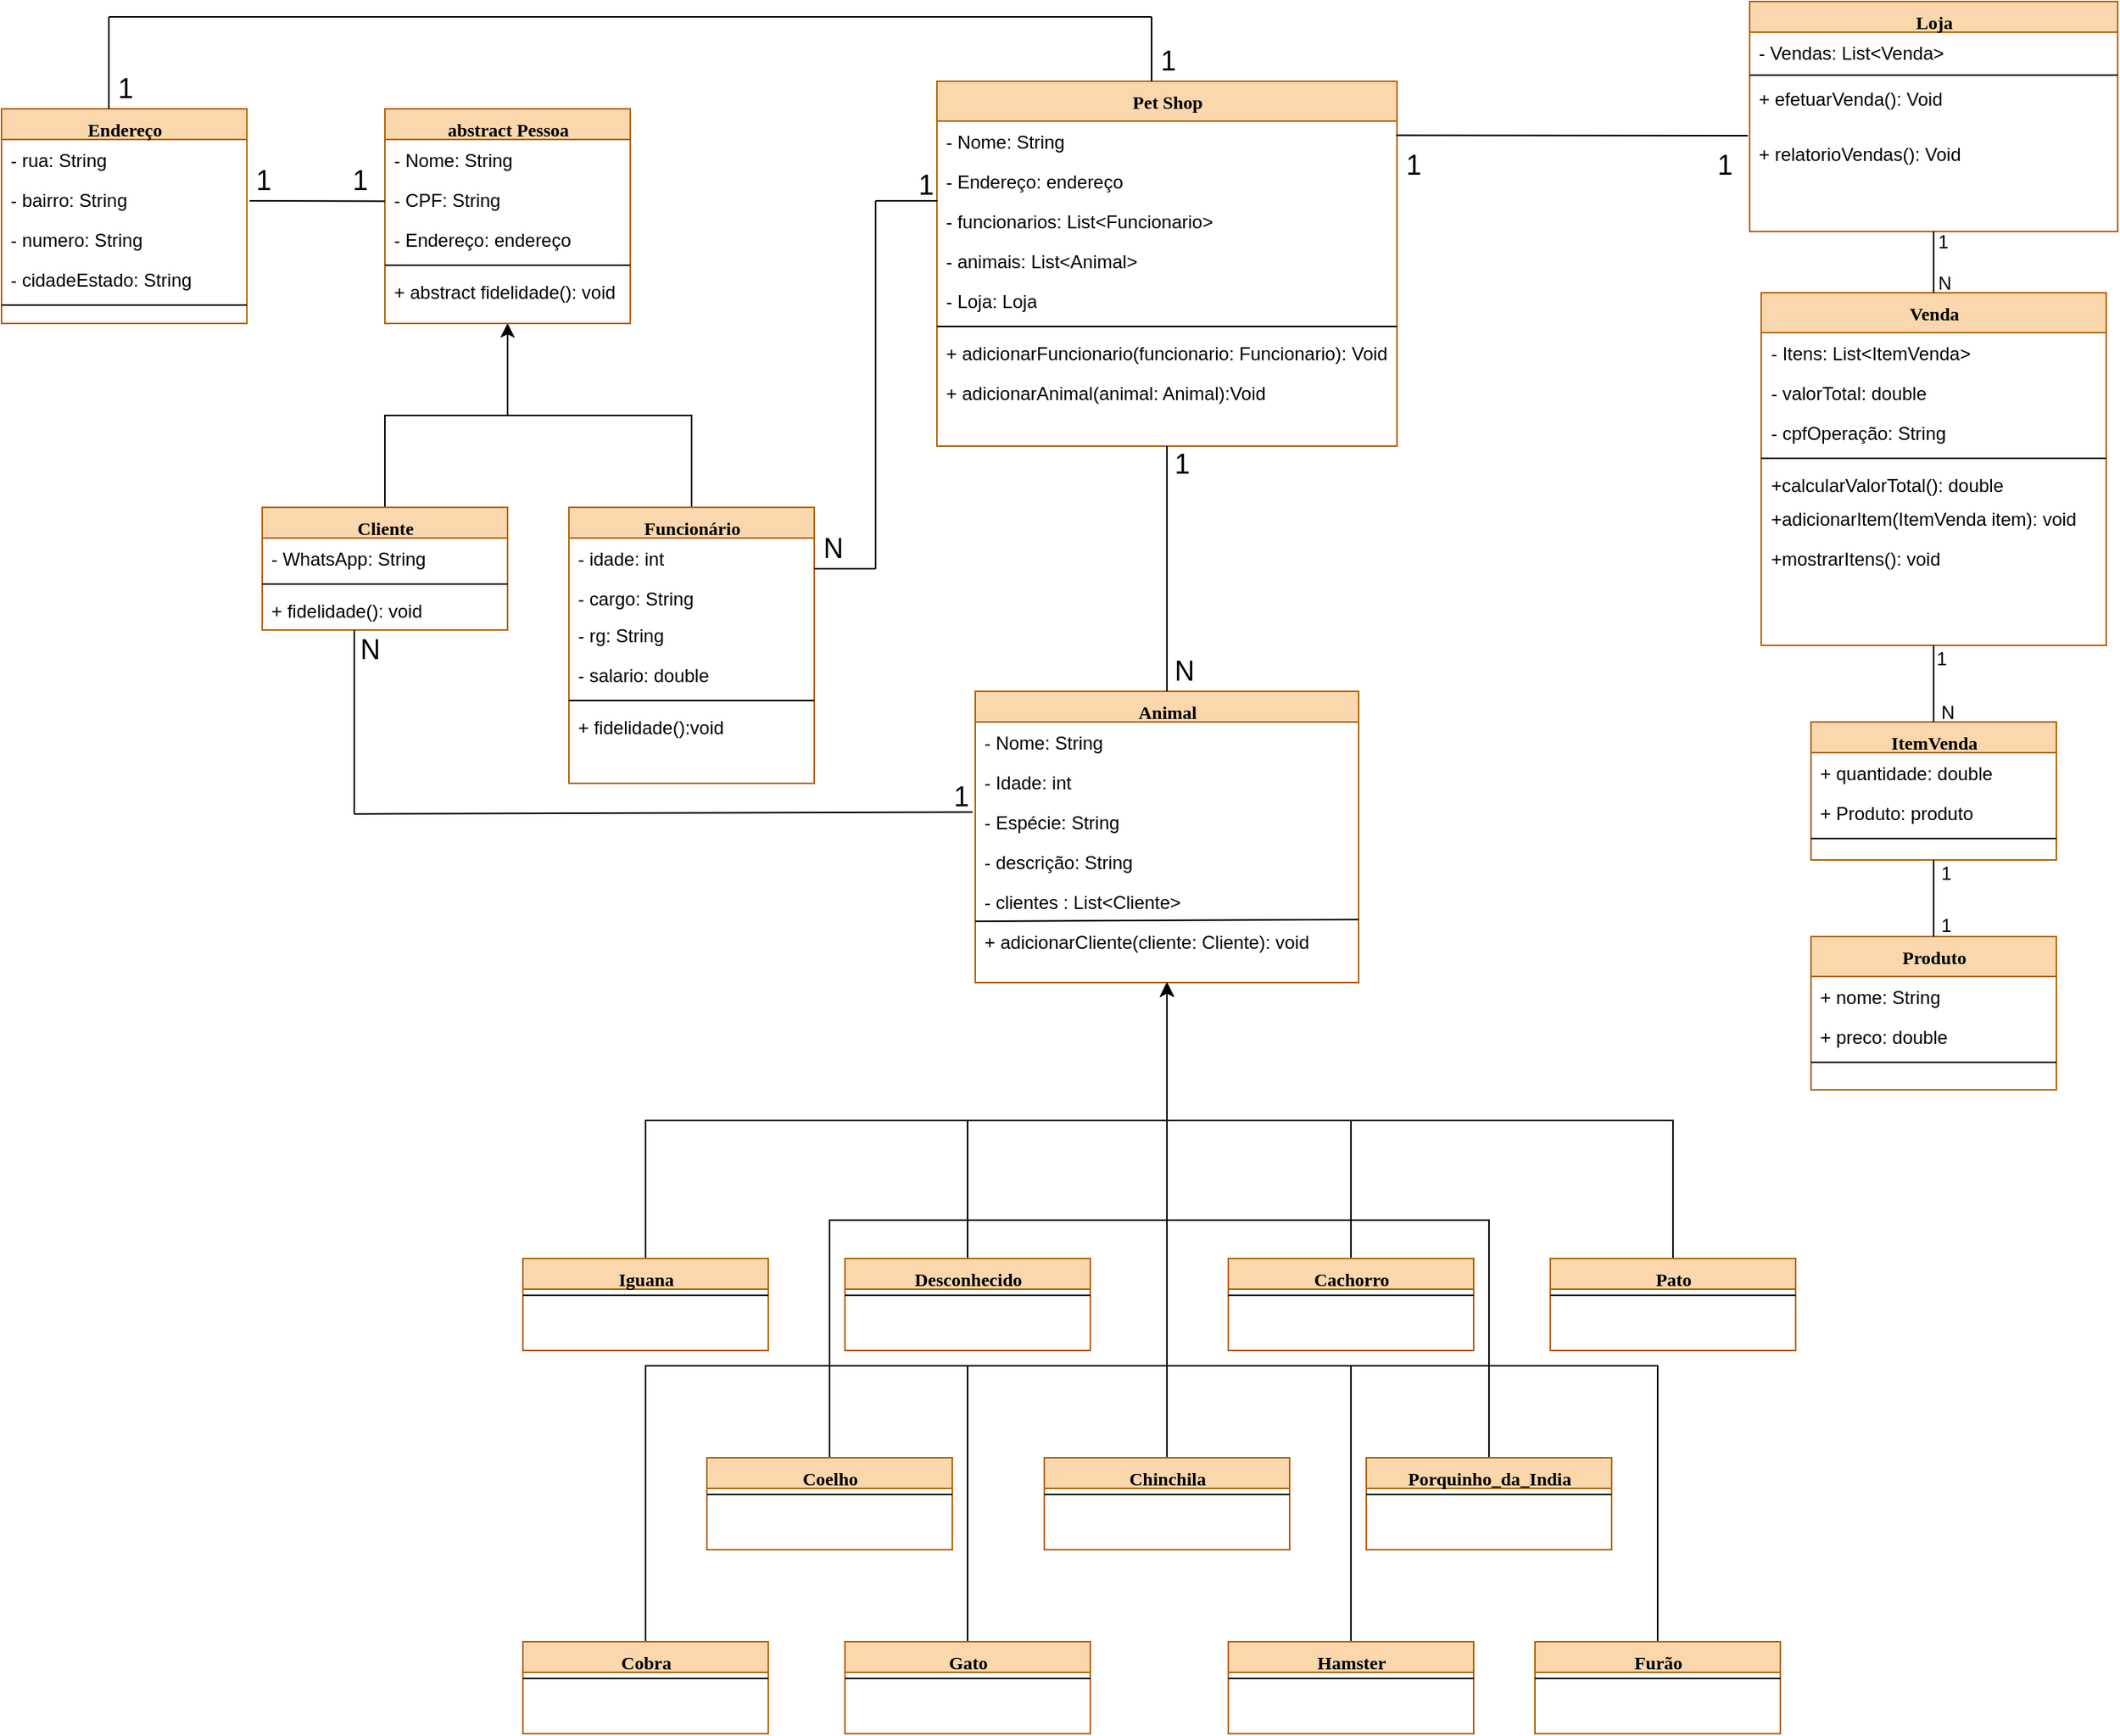 <mxfile version="21.5.2" type="google">
  <diagram name="Page-1" id="6133507b-19e7-1e82-6fc7-422aa6c4b21f">
    <mxGraphModel grid="1" page="1" gridSize="10" guides="1" tooltips="1" connect="1" arrows="1" fold="1" pageScale="1" pageWidth="1100" pageHeight="850" background="none" math="0" shadow="0">
      <root>
        <mxCell id="0" />
        <mxCell id="1" parent="0" />
        <mxCell id="78961159f06e98e8-17" value="Pet Shop" style="swimlane;html=1;fontStyle=1;align=center;verticalAlign=top;childLayout=stackLayout;horizontal=1;startSize=26;horizontalStack=0;resizeParent=1;resizeLast=0;collapsible=1;marginBottom=0;swimlaneFillColor=#ffffff;rounded=0;shadow=0;comic=0;labelBackgroundColor=none;strokeWidth=1;fillColor=#fad7ac;fontFamily=Verdana;fontSize=12;strokeColor=#b46504;" vertex="1" parent="1">
          <mxGeometry x="-140" y="-318" width="300" height="238" as="geometry" />
        </mxCell>
        <mxCell id="78961159f06e98e8-23" value="- Nome: String" style="text;html=1;strokeColor=none;fillColor=none;align=left;verticalAlign=top;spacingLeft=4;spacingRight=4;whiteSpace=wrap;overflow=hidden;rotatable=0;points=[[0,0.5],[1,0.5]];portConstraint=eastwest;" vertex="1" parent="78961159f06e98e8-17">
          <mxGeometry y="26" width="300" height="26" as="geometry" />
        </mxCell>
        <mxCell id="78961159f06e98e8-24" value="- Endereço: endereço" style="text;html=1;strokeColor=none;fillColor=none;align=left;verticalAlign=top;spacingLeft=4;spacingRight=4;whiteSpace=wrap;overflow=hidden;rotatable=0;points=[[0,0.5],[1,0.5]];portConstraint=eastwest;" vertex="1" parent="78961159f06e98e8-17">
          <mxGeometry y="52" width="300" height="26" as="geometry" />
        </mxCell>
        <mxCell id="3UNSYMi1DVvsT3ZoBCkZ-188" value="- funcionarios: List&amp;lt;Funcionario&amp;gt;" style="text;html=1;strokeColor=none;fillColor=none;align=left;verticalAlign=top;spacingLeft=4;spacingRight=4;whiteSpace=wrap;overflow=hidden;rotatable=0;points=[[0,0.5],[1,0.5]];portConstraint=eastwest;" vertex="1" parent="78961159f06e98e8-17">
          <mxGeometry y="78" width="300" height="26" as="geometry" />
        </mxCell>
        <mxCell id="3UNSYMi1DVvsT3ZoBCkZ-189" value="- animais: List&amp;lt;Animal&amp;gt;" style="text;html=1;strokeColor=none;fillColor=none;align=left;verticalAlign=top;spacingLeft=4;spacingRight=4;whiteSpace=wrap;overflow=hidden;rotatable=0;points=[[0,0.5],[1,0.5]];portConstraint=eastwest;" vertex="1" parent="78961159f06e98e8-17">
          <mxGeometry y="104" width="300" height="26" as="geometry" />
        </mxCell>
        <mxCell id="3UNSYMi1DVvsT3ZoBCkZ-190" value="- Loja: Loja" style="text;html=1;strokeColor=none;fillColor=none;align=left;verticalAlign=top;spacingLeft=4;spacingRight=4;whiteSpace=wrap;overflow=hidden;rotatable=0;points=[[0,0.5],[1,0.5]];portConstraint=eastwest;" vertex="1" parent="78961159f06e98e8-17">
          <mxGeometry y="130" width="300" height="26" as="geometry" />
        </mxCell>
        <mxCell id="78961159f06e98e8-19" value="" style="line;html=1;strokeWidth=1;fillColor=none;align=left;verticalAlign=middle;spacingTop=-1;spacingLeft=3;spacingRight=3;rotatable=0;labelPosition=right;points=[];portConstraint=eastwest;" vertex="1" parent="78961159f06e98e8-17">
          <mxGeometry y="156" width="300" height="8" as="geometry" />
        </mxCell>
        <mxCell id="78961159f06e98e8-27" value="+ adicionarFuncionario(funcionario: Funcionario): Void" style="text;html=1;strokeColor=none;fillColor=none;align=left;verticalAlign=top;spacingLeft=4;spacingRight=4;whiteSpace=wrap;overflow=hidden;rotatable=0;points=[[0,0.5],[1,0.5]];portConstraint=eastwest;" vertex="1" parent="78961159f06e98e8-17">
          <mxGeometry y="164" width="300" height="26" as="geometry" />
        </mxCell>
        <mxCell id="3UNSYMi1DVvsT3ZoBCkZ-193" value="+ adicionarAnimal(animal: Animal):Void&amp;nbsp;" style="text;html=1;strokeColor=none;fillColor=none;align=left;verticalAlign=top;spacingLeft=4;spacingRight=4;whiteSpace=wrap;overflow=hidden;rotatable=0;points=[[0,0.5],[1,0.5]];portConstraint=eastwest;" vertex="1" parent="78961159f06e98e8-17">
          <mxGeometry y="190" width="300" height="26" as="geometry" />
        </mxCell>
        <mxCell id="78961159f06e98e8-43" value="Produto" style="swimlane;html=1;fontStyle=1;align=center;verticalAlign=top;childLayout=stackLayout;horizontal=1;startSize=26;horizontalStack=0;resizeParent=1;resizeLast=0;collapsible=1;marginBottom=0;swimlaneFillColor=#ffffff;rounded=0;shadow=0;comic=0;labelBackgroundColor=none;strokeWidth=1;fillColor=#fad7ac;fontFamily=Verdana;fontSize=12;strokeColor=#b46504;" vertex="1" parent="1">
          <mxGeometry x="430" y="240" width="160" height="100" as="geometry" />
        </mxCell>
        <mxCell id="78961159f06e98e8-44" value="+ nome: String" style="text;html=1;strokeColor=none;fillColor=none;align=left;verticalAlign=top;spacingLeft=4;spacingRight=4;whiteSpace=wrap;overflow=hidden;rotatable=0;points=[[0,0.5],[1,0.5]];portConstraint=eastwest;" vertex="1" parent="78961159f06e98e8-43">
          <mxGeometry y="26" width="160" height="26" as="geometry" />
        </mxCell>
        <mxCell id="78961159f06e98e8-45" value="+ preco: double" style="text;html=1;strokeColor=none;fillColor=none;align=left;verticalAlign=top;spacingLeft=4;spacingRight=4;whiteSpace=wrap;overflow=hidden;rotatable=0;points=[[0,0.5],[1,0.5]];portConstraint=eastwest;" vertex="1" parent="78961159f06e98e8-43">
          <mxGeometry y="52" width="160" height="26" as="geometry" />
        </mxCell>
        <mxCell id="78961159f06e98e8-51" value="" style="line;html=1;strokeWidth=1;fillColor=none;align=left;verticalAlign=middle;spacingTop=-1;spacingLeft=3;spacingRight=3;rotatable=0;labelPosition=right;points=[];portConstraint=eastwest;" vertex="1" parent="78961159f06e98e8-43">
          <mxGeometry y="78" width="160" height="8" as="geometry" />
        </mxCell>
        <mxCell id="3UNSYMi1DVvsT3ZoBCkZ-1" value="Loja" style="swimlane;html=1;fontStyle=1;align=center;verticalAlign=top;childLayout=stackLayout;horizontal=1;startSize=20;horizontalStack=0;resizeParent=1;resizeLast=0;collapsible=1;marginBottom=0;swimlaneFillColor=#ffffff;rounded=0;shadow=0;comic=0;labelBackgroundColor=none;strokeWidth=1;fillColor=#fad7ac;fontFamily=Verdana;fontSize=12;strokeColor=#b46504;" vertex="1" parent="1">
          <mxGeometry x="390" y="-370" width="240" height="150" as="geometry" />
        </mxCell>
        <mxCell id="3UNSYMi1DVvsT3ZoBCkZ-2" value="- Vendas: List&amp;lt;Venda&amp;gt;" style="text;html=1;strokeColor=none;fillColor=none;align=left;verticalAlign=top;spacingLeft=4;spacingRight=4;whiteSpace=wrap;overflow=hidden;rotatable=0;points=[[0,0.5],[1,0.5]];portConstraint=eastwest;" vertex="1" parent="3UNSYMi1DVvsT3ZoBCkZ-1">
          <mxGeometry y="20" width="240" height="26" as="geometry" />
        </mxCell>
        <mxCell id="3UNSYMi1DVvsT3ZoBCkZ-4" value="" style="line;html=1;strokeWidth=1;fillColor=none;align=left;verticalAlign=middle;spacingTop=-1;spacingLeft=3;spacingRight=3;rotatable=0;labelPosition=right;points=[];portConstraint=eastwest;" vertex="1" parent="3UNSYMi1DVvsT3ZoBCkZ-1">
          <mxGeometry y="46" width="240" height="4" as="geometry" />
        </mxCell>
        <mxCell id="3UNSYMi1DVvsT3ZoBCkZ-5" value="+ efetuarVenda(): Void" style="text;html=1;strokeColor=none;fillColor=none;align=left;verticalAlign=top;spacingLeft=4;spacingRight=4;whiteSpace=wrap;overflow=hidden;rotatable=0;points=[[0,0.5],[1,0.5]];portConstraint=eastwest;" vertex="1" parent="3UNSYMi1DVvsT3ZoBCkZ-1">
          <mxGeometry y="50" width="240" height="36" as="geometry" />
        </mxCell>
        <mxCell id="VXUbQEOCG0mEE8cpqbr5-59" value="+ relatorioVendas(): Void" style="text;html=1;strokeColor=none;fillColor=none;align=left;verticalAlign=top;spacingLeft=4;spacingRight=4;whiteSpace=wrap;overflow=hidden;rotatable=0;points=[[0,0.5],[1,0.5]];portConstraint=eastwest;" vertex="1" parent="3UNSYMi1DVvsT3ZoBCkZ-1">
          <mxGeometry y="86" width="240" height="36" as="geometry" />
        </mxCell>
        <mxCell id="3UNSYMi1DVvsT3ZoBCkZ-8" value="ItemVenda" style="swimlane;html=1;fontStyle=1;align=center;verticalAlign=top;childLayout=stackLayout;horizontal=1;startSize=20;horizontalStack=0;resizeParent=1;resizeLast=0;collapsible=1;marginBottom=0;swimlaneFillColor=#ffffff;rounded=0;shadow=0;comic=0;labelBackgroundColor=none;strokeWidth=1;fillColor=#fad7ac;fontFamily=Verdana;fontSize=12;strokeColor=#b46504;" vertex="1" parent="1">
          <mxGeometry x="430" y="100" width="160" height="90" as="geometry" />
        </mxCell>
        <mxCell id="3UNSYMi1DVvsT3ZoBCkZ-9" value="+ quantidade: double" style="text;html=1;strokeColor=none;fillColor=none;align=left;verticalAlign=top;spacingLeft=4;spacingRight=4;whiteSpace=wrap;overflow=hidden;rotatable=0;points=[[0,0.5],[1,0.5]];portConstraint=eastwest;" vertex="1" parent="3UNSYMi1DVvsT3ZoBCkZ-8">
          <mxGeometry y="20" width="160" height="26" as="geometry" />
        </mxCell>
        <mxCell id="3UNSYMi1DVvsT3ZoBCkZ-10" value="+ Produto: produto" style="text;html=1;strokeColor=none;fillColor=none;align=left;verticalAlign=top;spacingLeft=4;spacingRight=4;whiteSpace=wrap;overflow=hidden;rotatable=0;points=[[0,0.5],[1,0.5]];portConstraint=eastwest;" vertex="1" parent="3UNSYMi1DVvsT3ZoBCkZ-8">
          <mxGeometry y="46" width="160" height="26" as="geometry" />
        </mxCell>
        <mxCell id="3UNSYMi1DVvsT3ZoBCkZ-11" value="" style="line;html=1;strokeWidth=1;fillColor=none;align=left;verticalAlign=middle;spacingTop=-1;spacingLeft=3;spacingRight=3;rotatable=0;labelPosition=right;points=[];portConstraint=eastwest;" vertex="1" parent="3UNSYMi1DVvsT3ZoBCkZ-8">
          <mxGeometry y="72" width="160" height="8" as="geometry" />
        </mxCell>
        <mxCell id="tP9rD8E0Mb0VpsL-k2VD-20" style="edgeStyle=orthogonalEdgeStyle;rounded=0;orthogonalLoop=1;jettySize=auto;html=1;exitX=0.5;exitY=0;exitDx=0;exitDy=0;entryX=0.5;entryY=1;entryDx=0;entryDy=0;" edge="1" parent="1" source="3UNSYMi1DVvsT3ZoBCkZ-19" target="3UNSYMi1DVvsT3ZoBCkZ-61">
          <mxGeometry relative="1" as="geometry" />
        </mxCell>
        <mxCell id="3UNSYMi1DVvsT3ZoBCkZ-19" value="Cliente" style="swimlane;html=1;fontStyle=1;align=center;verticalAlign=top;childLayout=stackLayout;horizontal=1;startSize=20;horizontalStack=0;resizeParent=1;resizeLast=0;collapsible=1;marginBottom=0;swimlaneFillColor=#ffffff;rounded=0;shadow=0;comic=0;labelBackgroundColor=none;strokeWidth=1;fillColor=#fad7ac;fontFamily=Verdana;fontSize=12;strokeColor=#b46504;" vertex="1" parent="1">
          <mxGeometry x="-580" y="-40" width="160" height="80" as="geometry" />
        </mxCell>
        <mxCell id="3UNSYMi1DVvsT3ZoBCkZ-20" value="- WhatsApp: String" style="text;html=1;strokeColor=none;fillColor=none;align=left;verticalAlign=top;spacingLeft=4;spacingRight=4;whiteSpace=wrap;overflow=hidden;rotatable=0;points=[[0,0.5],[1,0.5]];portConstraint=eastwest;" vertex="1" parent="3UNSYMi1DVvsT3ZoBCkZ-19">
          <mxGeometry y="20" width="160" height="26" as="geometry" />
        </mxCell>
        <mxCell id="3UNSYMi1DVvsT3ZoBCkZ-22" value="" style="line;html=1;strokeWidth=1;fillColor=none;align=left;verticalAlign=middle;spacingTop=-1;spacingLeft=3;spacingRight=3;rotatable=0;labelPosition=right;points=[];portConstraint=eastwest;" vertex="1" parent="3UNSYMi1DVvsT3ZoBCkZ-19">
          <mxGeometry y="46" width="160" height="8" as="geometry" />
        </mxCell>
        <mxCell id="lE0ReEdnMr0ckn8vEKSM-10" value="+ fidelidade(): void" style="text;html=1;strokeColor=none;fillColor=none;align=left;verticalAlign=top;spacingLeft=4;spacingRight=4;whiteSpace=wrap;overflow=hidden;rotatable=0;points=[[0,0.5],[1,0.5]];portConstraint=eastwest;" vertex="1" parent="3UNSYMi1DVvsT3ZoBCkZ-19">
          <mxGeometry y="54" width="160" height="26" as="geometry" />
        </mxCell>
        <mxCell id="3UNSYMi1DVvsT3ZoBCkZ-27" value="Animal" style="swimlane;html=1;fontStyle=1;align=center;verticalAlign=top;childLayout=stackLayout;horizontal=1;startSize=20;horizontalStack=0;resizeParent=1;resizeLast=0;collapsible=1;marginBottom=0;swimlaneFillColor=#ffffff;rounded=0;shadow=0;comic=0;labelBackgroundColor=none;strokeWidth=1;fillColor=#fad7ac;fontFamily=Verdana;fontSize=12;strokeColor=#b46504;" vertex="1" parent="1">
          <mxGeometry x="-115" y="80" width="250" height="190" as="geometry" />
        </mxCell>
        <mxCell id="3UNSYMi1DVvsT3ZoBCkZ-28" value="&lt;font style=&quot;vertical-align: inherit;&quot;&gt;&lt;font style=&quot;vertical-align: inherit;&quot;&gt;- Nome: String&lt;/font&gt;&lt;/font&gt;" style="text;html=1;strokeColor=none;fillColor=none;align=left;verticalAlign=top;spacingLeft=4;spacingRight=4;whiteSpace=wrap;overflow=hidden;rotatable=0;points=[[0,0.5],[1,0.5]];portConstraint=eastwest;" vertex="1" parent="3UNSYMi1DVvsT3ZoBCkZ-27">
          <mxGeometry y="20" width="250" height="26" as="geometry" />
        </mxCell>
        <mxCell id="3UNSYMi1DVvsT3ZoBCkZ-29" value="&lt;font style=&quot;vertical-align: inherit;&quot;&gt;&lt;font style=&quot;vertical-align: inherit;&quot;&gt;- Idade: int&lt;/font&gt;&lt;/font&gt;" style="text;html=1;strokeColor=none;fillColor=none;align=left;verticalAlign=top;spacingLeft=4;spacingRight=4;whiteSpace=wrap;overflow=hidden;rotatable=0;points=[[0,0.5],[1,0.5]];portConstraint=eastwest;" vertex="1" parent="3UNSYMi1DVvsT3ZoBCkZ-27">
          <mxGeometry y="46" width="250" height="26" as="geometry" />
        </mxCell>
        <mxCell id="3UNSYMi1DVvsT3ZoBCkZ-34" value="&lt;font style=&quot;vertical-align: inherit;&quot;&gt;&lt;font style=&quot;vertical-align: inherit;&quot;&gt;- Espécie: String&lt;/font&gt;&lt;/font&gt;" style="text;html=1;strokeColor=none;fillColor=none;align=left;verticalAlign=top;spacingLeft=4;spacingRight=4;whiteSpace=wrap;overflow=hidden;rotatable=0;points=[[0,0.5],[1,0.5]];portConstraint=eastwest;" vertex="1" parent="3UNSYMi1DVvsT3ZoBCkZ-27">
          <mxGeometry y="72" width="250" height="26" as="geometry" />
        </mxCell>
        <mxCell id="3UNSYMi1DVvsT3ZoBCkZ-201" value="&lt;font style=&quot;vertical-align: inherit;&quot;&gt;&lt;font style=&quot;vertical-align: inherit;&quot;&gt;- descrição: String&lt;/font&gt;&lt;/font&gt;" style="text;html=1;strokeColor=none;fillColor=none;align=left;verticalAlign=top;spacingLeft=4;spacingRight=4;whiteSpace=wrap;overflow=hidden;rotatable=0;points=[[0,0.5],[1,0.5]];portConstraint=eastwest;" vertex="1" parent="3UNSYMi1DVvsT3ZoBCkZ-27">
          <mxGeometry y="98" width="250" height="26" as="geometry" />
        </mxCell>
        <mxCell id="lE0ReEdnMr0ckn8vEKSM-5" value="&lt;font style=&quot;vertical-align: inherit;&quot;&gt;&lt;font style=&quot;vertical-align: inherit;&quot;&gt;- clientes : List&amp;lt;Cliente&amp;gt;&lt;/font&gt;&lt;/font&gt;" style="text;html=1;strokeColor=none;fillColor=none;align=left;verticalAlign=top;spacingLeft=4;spacingRight=4;whiteSpace=wrap;overflow=hidden;rotatable=0;points=[[0,0.5],[1,0.5]];portConstraint=eastwest;" vertex="1" parent="3UNSYMi1DVvsT3ZoBCkZ-27">
          <mxGeometry y="124" width="250" height="26" as="geometry" />
        </mxCell>
        <mxCell id="lE0ReEdnMr0ckn8vEKSM-6" value="" style="endArrow=none;html=1;rounded=0;exitX=0;exitY=0.75;exitDx=0;exitDy=0;entryX=1;entryY=-0.045;entryDx=0;entryDy=0;entryPerimeter=0;" edge="1" parent="3UNSYMi1DVvsT3ZoBCkZ-27" target="lE0ReEdnMr0ckn8vEKSM-7">
          <mxGeometry width="50" height="50" relative="1" as="geometry">
            <mxPoint y="150" as="sourcePoint" />
            <mxPoint x="160" y="150" as="targetPoint" />
          </mxGeometry>
        </mxCell>
        <mxCell id="lE0ReEdnMr0ckn8vEKSM-7" value="+ adicionarCliente(cliente: Cliente): void" style="text;html=1;strokeColor=none;fillColor=none;align=left;verticalAlign=top;spacingLeft=4;spacingRight=4;whiteSpace=wrap;overflow=hidden;rotatable=0;points=[[0,0.5],[1,0.5]];portConstraint=eastwest;" vertex="1" parent="3UNSYMi1DVvsT3ZoBCkZ-27">
          <mxGeometry y="150" width="250" height="26" as="geometry" />
        </mxCell>
        <mxCell id="3UNSYMi1DVvsT3ZoBCkZ-45" value="Endereço" style="swimlane;html=1;fontStyle=1;align=center;verticalAlign=top;childLayout=stackLayout;horizontal=1;startSize=20;horizontalStack=0;resizeParent=1;resizeLast=0;collapsible=1;marginBottom=0;swimlaneFillColor=#ffffff;rounded=0;shadow=0;comic=0;labelBackgroundColor=none;strokeWidth=1;fillColor=#fad7ac;fontFamily=Verdana;fontSize=12;strokeColor=#b46504;" vertex="1" parent="1">
          <mxGeometry x="-750" y="-300" width="160" height="140" as="geometry" />
        </mxCell>
        <mxCell id="3UNSYMi1DVvsT3ZoBCkZ-46" value="- rua: String" style="text;html=1;strokeColor=none;fillColor=none;align=left;verticalAlign=top;spacingLeft=4;spacingRight=4;whiteSpace=wrap;overflow=hidden;rotatable=0;points=[[0,0.5],[1,0.5]];portConstraint=eastwest;" vertex="1" parent="3UNSYMi1DVvsT3ZoBCkZ-45">
          <mxGeometry y="20" width="160" height="26" as="geometry" />
        </mxCell>
        <mxCell id="3UNSYMi1DVvsT3ZoBCkZ-196" value="- bairro: String" style="text;html=1;strokeColor=none;fillColor=none;align=left;verticalAlign=top;spacingLeft=4;spacingRight=4;whiteSpace=wrap;overflow=hidden;rotatable=0;points=[[0,0.5],[1,0.5]];portConstraint=eastwest;" vertex="1" parent="3UNSYMi1DVvsT3ZoBCkZ-45">
          <mxGeometry y="46" width="160" height="26" as="geometry" />
        </mxCell>
        <mxCell id="3UNSYMi1DVvsT3ZoBCkZ-197" value="- numero: String" style="text;html=1;strokeColor=none;fillColor=none;align=left;verticalAlign=top;spacingLeft=4;spacingRight=4;whiteSpace=wrap;overflow=hidden;rotatable=0;points=[[0,0.5],[1,0.5]];portConstraint=eastwest;" vertex="1" parent="3UNSYMi1DVvsT3ZoBCkZ-45">
          <mxGeometry y="72" width="160" height="26" as="geometry" />
        </mxCell>
        <mxCell id="3UNSYMi1DVvsT3ZoBCkZ-198" value="- cidadeEstado: String" style="text;html=1;strokeColor=none;fillColor=none;align=left;verticalAlign=top;spacingLeft=4;spacingRight=4;whiteSpace=wrap;overflow=hidden;rotatable=0;points=[[0,0.5],[1,0.5]];portConstraint=eastwest;" vertex="1" parent="3UNSYMi1DVvsT3ZoBCkZ-45">
          <mxGeometry y="98" width="160" height="26" as="geometry" />
        </mxCell>
        <mxCell id="3UNSYMi1DVvsT3ZoBCkZ-48" value="" style="line;html=1;strokeWidth=1;fillColor=none;align=left;verticalAlign=middle;spacingTop=-1;spacingLeft=3;spacingRight=3;rotatable=0;labelPosition=right;points=[];portConstraint=eastwest;" vertex="1" parent="3UNSYMi1DVvsT3ZoBCkZ-45">
          <mxGeometry y="124" width="160" height="8" as="geometry" />
        </mxCell>
        <mxCell id="tP9rD8E0Mb0VpsL-k2VD-18" style="edgeStyle=orthogonalEdgeStyle;rounded=0;orthogonalLoop=1;jettySize=auto;html=1;exitX=0.5;exitY=0;exitDx=0;exitDy=0;entryX=0.5;entryY=1;entryDx=0;entryDy=0;" edge="1" parent="1" source="3UNSYMi1DVvsT3ZoBCkZ-53" target="3UNSYMi1DVvsT3ZoBCkZ-61">
          <mxGeometry relative="1" as="geometry" />
        </mxCell>
        <mxCell id="3UNSYMi1DVvsT3ZoBCkZ-53" value="Funcionário" style="swimlane;html=1;fontStyle=1;align=center;verticalAlign=top;childLayout=stackLayout;horizontal=1;startSize=20;horizontalStack=0;resizeParent=1;resizeLast=0;collapsible=1;marginBottom=0;swimlaneFillColor=#ffffff;rounded=0;shadow=0;comic=0;labelBackgroundColor=none;strokeWidth=1;fillColor=#fad7ac;fontFamily=Verdana;fontSize=12;strokeColor=#b46504;" vertex="1" parent="1">
          <mxGeometry x="-380" y="-40" width="160" height="180" as="geometry" />
        </mxCell>
        <mxCell id="3UNSYMi1DVvsT3ZoBCkZ-54" value="- idade: int" style="text;html=1;strokeColor=none;fillColor=none;align=left;verticalAlign=top;spacingLeft=4;spacingRight=4;whiteSpace=wrap;overflow=hidden;rotatable=0;points=[[0,0.5],[1,0.5]];portConstraint=eastwest;" vertex="1" parent="3UNSYMi1DVvsT3ZoBCkZ-53">
          <mxGeometry y="20" width="160" height="26" as="geometry" />
        </mxCell>
        <mxCell id="3UNSYMi1DVvsT3ZoBCkZ-55" value="- cargo: String" style="text;html=1;strokeColor=none;fillColor=none;align=left;verticalAlign=top;spacingLeft=4;spacingRight=4;whiteSpace=wrap;overflow=hidden;rotatable=0;points=[[0,0.5],[1,0.5]];portConstraint=eastwest;" vertex="1" parent="3UNSYMi1DVvsT3ZoBCkZ-53">
          <mxGeometry y="46" width="160" height="24" as="geometry" />
        </mxCell>
        <mxCell id="lE0ReEdnMr0ckn8vEKSM-11" value="- rg: String" style="text;html=1;strokeColor=none;fillColor=none;align=left;verticalAlign=top;spacingLeft=4;spacingRight=4;whiteSpace=wrap;overflow=hidden;rotatable=0;points=[[0,0.5],[1,0.5]];portConstraint=eastwest;" vertex="1" parent="3UNSYMi1DVvsT3ZoBCkZ-53">
          <mxGeometry y="70" width="160" height="26" as="geometry" />
        </mxCell>
        <mxCell id="PRtFLLTuYd7yl_iSAvRT-1" value="- salario: double" style="text;html=1;strokeColor=none;fillColor=none;align=left;verticalAlign=top;spacingLeft=4;spacingRight=4;whiteSpace=wrap;overflow=hidden;rotatable=0;points=[[0,0.5],[1,0.5]];portConstraint=eastwest;" vertex="1" parent="3UNSYMi1DVvsT3ZoBCkZ-53">
          <mxGeometry y="96" width="160" height="26" as="geometry" />
        </mxCell>
        <mxCell id="3UNSYMi1DVvsT3ZoBCkZ-56" value="" style="line;html=1;strokeWidth=1;fillColor=none;align=left;verticalAlign=middle;spacingTop=-1;spacingLeft=3;spacingRight=3;rotatable=0;labelPosition=right;points=[];portConstraint=eastwest;" vertex="1" parent="3UNSYMi1DVvsT3ZoBCkZ-53">
          <mxGeometry y="122" width="160" height="8" as="geometry" />
        </mxCell>
        <mxCell id="lE0ReEdnMr0ckn8vEKSM-12" value="+ fidelidade():void" style="text;html=1;strokeColor=none;fillColor=none;align=left;verticalAlign=top;spacingLeft=4;spacingRight=4;whiteSpace=wrap;overflow=hidden;rotatable=0;points=[[0,0.5],[1,0.5]];portConstraint=eastwest;" vertex="1" parent="3UNSYMi1DVvsT3ZoBCkZ-53">
          <mxGeometry y="130" width="160" height="26" as="geometry" />
        </mxCell>
        <mxCell id="3UNSYMi1DVvsT3ZoBCkZ-61" value="abstract Pessoa" style="swimlane;html=1;fontStyle=1;align=center;verticalAlign=top;childLayout=stackLayout;horizontal=1;startSize=20;horizontalStack=0;resizeParent=1;resizeLast=0;collapsible=1;marginBottom=0;swimlaneFillColor=#ffffff;rounded=0;shadow=0;comic=0;labelBackgroundColor=none;strokeWidth=1;fillColor=#fad7ac;fontFamily=Verdana;fontSize=12;strokeColor=#b46504;" vertex="1" parent="1">
          <mxGeometry x="-500" y="-300" width="160" height="140" as="geometry" />
        </mxCell>
        <mxCell id="3UNSYMi1DVvsT3ZoBCkZ-62" value="- Nome: String" style="text;html=1;strokeColor=none;fillColor=none;align=left;verticalAlign=top;spacingLeft=4;spacingRight=4;whiteSpace=wrap;overflow=hidden;rotatable=0;points=[[0,0.5],[1,0.5]];portConstraint=eastwest;" vertex="1" parent="3UNSYMi1DVvsT3ZoBCkZ-61">
          <mxGeometry y="20" width="160" height="26" as="geometry" />
        </mxCell>
        <mxCell id="3UNSYMi1DVvsT3ZoBCkZ-195" value="- CPF: String" style="text;html=1;strokeColor=none;fillColor=none;align=left;verticalAlign=top;spacingLeft=4;spacingRight=4;whiteSpace=wrap;overflow=hidden;rotatable=0;points=[[0,0.5],[1,0.5]];portConstraint=eastwest;" vertex="1" parent="3UNSYMi1DVvsT3ZoBCkZ-61">
          <mxGeometry y="46" width="160" height="26" as="geometry" />
        </mxCell>
        <mxCell id="3UNSYMi1DVvsT3ZoBCkZ-63" value="- Endereço: endereço" style="text;html=1;strokeColor=none;fillColor=none;align=left;verticalAlign=top;spacingLeft=4;spacingRight=4;whiteSpace=wrap;overflow=hidden;rotatable=0;points=[[0,0.5],[1,0.5]];portConstraint=eastwest;" vertex="1" parent="3UNSYMi1DVvsT3ZoBCkZ-61">
          <mxGeometry y="72" width="160" height="26" as="geometry" />
        </mxCell>
        <mxCell id="3UNSYMi1DVvsT3ZoBCkZ-64" value="" style="line;html=1;strokeWidth=1;fillColor=none;align=left;verticalAlign=middle;spacingTop=-1;spacingLeft=3;spacingRight=3;rotatable=0;labelPosition=right;points=[];portConstraint=eastwest;" vertex="1" parent="3UNSYMi1DVvsT3ZoBCkZ-61">
          <mxGeometry y="98" width="160" height="8" as="geometry" />
        </mxCell>
        <mxCell id="lE0ReEdnMr0ckn8vEKSM-9" value="+ abstract fidelidade(): void" style="text;html=1;strokeColor=none;fillColor=none;align=left;verticalAlign=top;spacingLeft=4;spacingRight=4;whiteSpace=wrap;overflow=hidden;rotatable=0;points=[[0,0.5],[1,0.5]];portConstraint=eastwest;" vertex="1" parent="3UNSYMi1DVvsT3ZoBCkZ-61">
          <mxGeometry y="106" width="160" height="26" as="geometry" />
        </mxCell>
        <mxCell id="3UNSYMi1DVvsT3ZoBCkZ-77" value="Venda" style="swimlane;html=1;fontStyle=1;align=center;verticalAlign=top;childLayout=stackLayout;horizontal=1;startSize=26;horizontalStack=0;resizeParent=1;resizeLast=0;collapsible=1;marginBottom=0;swimlaneFillColor=#ffffff;rounded=0;shadow=0;comic=0;labelBackgroundColor=none;strokeWidth=1;fillColor=#fad7ac;fontFamily=Verdana;fontSize=12;strokeColor=#b46504;" vertex="1" parent="1">
          <mxGeometry x="397.5" y="-180" width="225" height="230" as="geometry" />
        </mxCell>
        <mxCell id="3UNSYMi1DVvsT3ZoBCkZ-78" value="- Itens: List&amp;lt;ItemVenda&amp;gt;" style="text;html=1;strokeColor=none;fillColor=none;align=left;verticalAlign=top;spacingLeft=4;spacingRight=4;whiteSpace=wrap;overflow=hidden;rotatable=0;points=[[0,0.5],[1,0.5]];portConstraint=eastwest;" vertex="1" parent="3UNSYMi1DVvsT3ZoBCkZ-77">
          <mxGeometry y="26" width="225" height="26" as="geometry" />
        </mxCell>
        <mxCell id="VXUbQEOCG0mEE8cpqbr5-60" value="- valorTotal: double&amp;nbsp;" style="text;html=1;strokeColor=none;fillColor=none;align=left;verticalAlign=top;spacingLeft=4;spacingRight=4;whiteSpace=wrap;overflow=hidden;rotatable=0;points=[[0,0.5],[1,0.5]];portConstraint=eastwest;" vertex="1" parent="3UNSYMi1DVvsT3ZoBCkZ-77">
          <mxGeometry y="52" width="225" height="26" as="geometry" />
        </mxCell>
        <mxCell id="VXUbQEOCG0mEE8cpqbr5-61" value="- cpfOperação: String&amp;nbsp;&amp;nbsp;" style="text;html=1;strokeColor=none;fillColor=none;align=left;verticalAlign=top;spacingLeft=4;spacingRight=4;whiteSpace=wrap;overflow=hidden;rotatable=0;points=[[0,0.5],[1,0.5]];portConstraint=eastwest;" vertex="1" parent="3UNSYMi1DVvsT3ZoBCkZ-77">
          <mxGeometry y="78" width="225" height="26" as="geometry" />
        </mxCell>
        <mxCell id="3UNSYMi1DVvsT3ZoBCkZ-80" value="" style="line;html=1;strokeWidth=1;fillColor=none;align=left;verticalAlign=middle;spacingTop=-1;spacingLeft=3;spacingRight=3;rotatable=0;labelPosition=right;points=[];portConstraint=eastwest;" vertex="1" parent="3UNSYMi1DVvsT3ZoBCkZ-77">
          <mxGeometry y="104" width="225" height="8" as="geometry" />
        </mxCell>
        <mxCell id="3UNSYMi1DVvsT3ZoBCkZ-83" value="+calcularValorTotal&lt;span style=&quot;background-color: initial;&quot;&gt;(): double&lt;/span&gt;" style="text;html=1;strokeColor=none;fillColor=none;align=left;verticalAlign=top;spacingLeft=4;spacingRight=4;whiteSpace=wrap;overflow=hidden;rotatable=0;points=[[0,0.5],[1,0.5]];portConstraint=eastwest;" vertex="1" parent="3UNSYMi1DVvsT3ZoBCkZ-77">
          <mxGeometry y="112" width="225" height="22" as="geometry" />
        </mxCell>
        <mxCell id="3UNSYMi1DVvsT3ZoBCkZ-205" value="+adicionarItem&lt;span style=&quot;background-color: initial;&quot;&gt;(ItemVenda item): void&lt;/span&gt;" style="text;html=1;strokeColor=none;fillColor=none;align=left;verticalAlign=top;spacingLeft=4;spacingRight=4;whiteSpace=wrap;overflow=hidden;rotatable=0;points=[[0,0.5],[1,0.5]];portConstraint=eastwest;" vertex="1" parent="3UNSYMi1DVvsT3ZoBCkZ-77">
          <mxGeometry y="134" width="225" height="26" as="geometry" />
        </mxCell>
        <mxCell id="3UNSYMi1DVvsT3ZoBCkZ-204" value="+mostrarItens&lt;span style=&quot;background-color: initial;&quot;&gt;(): void&lt;/span&gt;" style="text;html=1;strokeColor=none;fillColor=none;align=left;verticalAlign=top;spacingLeft=4;spacingRight=4;whiteSpace=wrap;overflow=hidden;rotatable=0;points=[[0,0.5],[1,0.5]];portConstraint=eastwest;" vertex="1" parent="3UNSYMi1DVvsT3ZoBCkZ-77">
          <mxGeometry y="160" width="225" height="22" as="geometry" />
        </mxCell>
        <mxCell id="tP9rD8E0Mb0VpsL-k2VD-4" style="edgeStyle=orthogonalEdgeStyle;rounded=0;orthogonalLoop=1;jettySize=auto;html=1;exitX=0.5;exitY=0;exitDx=0;exitDy=0;entryX=0.5;entryY=1;entryDx=0;entryDy=0;" edge="1" parent="1" source="3UNSYMi1DVvsT3ZoBCkZ-99" target="3UNSYMi1DVvsT3ZoBCkZ-27">
          <mxGeometry relative="1" as="geometry" />
        </mxCell>
        <mxCell id="3UNSYMi1DVvsT3ZoBCkZ-99" value="Cachorro" style="swimlane;html=1;fontStyle=1;align=center;verticalAlign=top;childLayout=stackLayout;horizontal=1;startSize=20;horizontalStack=0;resizeParent=1;resizeLast=0;collapsible=1;marginBottom=0;swimlaneFillColor=#ffffff;rounded=0;shadow=0;comic=0;labelBackgroundColor=none;strokeWidth=1;fillColor=#fad7ac;fontFamily=Verdana;fontSize=12;strokeColor=#b46504;" vertex="1" parent="1">
          <mxGeometry x="50" y="450" width="160" height="60" as="geometry" />
        </mxCell>
        <mxCell id="3UNSYMi1DVvsT3ZoBCkZ-102" value="" style="line;html=1;strokeWidth=1;fillColor=none;align=left;verticalAlign=middle;spacingTop=-1;spacingLeft=3;spacingRight=3;rotatable=0;labelPosition=right;points=[];portConstraint=eastwest;" vertex="1" parent="3UNSYMi1DVvsT3ZoBCkZ-99">
          <mxGeometry y="20" width="160" height="8" as="geometry" />
        </mxCell>
        <mxCell id="tP9rD8E0Mb0VpsL-k2VD-12" style="edgeStyle=orthogonalEdgeStyle;rounded=0;orthogonalLoop=1;jettySize=auto;html=1;exitX=0.5;exitY=0;exitDx=0;exitDy=0;entryX=0.5;entryY=1;entryDx=0;entryDy=0;" edge="1" parent="1" source="3UNSYMi1DVvsT3ZoBCkZ-107" target="3UNSYMi1DVvsT3ZoBCkZ-27">
          <mxGeometry relative="1" as="geometry" />
        </mxCell>
        <mxCell id="3UNSYMi1DVvsT3ZoBCkZ-107" value="Iguana" style="swimlane;html=1;fontStyle=1;align=center;verticalAlign=top;childLayout=stackLayout;horizontal=1;startSize=20;horizontalStack=0;resizeParent=1;resizeLast=0;collapsible=1;marginBottom=0;swimlaneFillColor=#ffffff;rounded=0;shadow=0;comic=0;labelBackgroundColor=none;strokeWidth=1;fillColor=#fad7ac;fontFamily=Verdana;fontSize=12;strokeColor=#b46504;" vertex="1" parent="1">
          <mxGeometry x="-410" y="450" width="160" height="60" as="geometry" />
        </mxCell>
        <mxCell id="3UNSYMi1DVvsT3ZoBCkZ-110" value="" style="line;html=1;strokeWidth=1;fillColor=none;align=left;verticalAlign=middle;spacingTop=-1;spacingLeft=3;spacingRight=3;rotatable=0;labelPosition=right;points=[];portConstraint=eastwest;" vertex="1" parent="3UNSYMi1DVvsT3ZoBCkZ-107">
          <mxGeometry y="20" width="160" height="8" as="geometry" />
        </mxCell>
        <mxCell id="tP9rD8E0Mb0VpsL-k2VD-16" style="edgeStyle=orthogonalEdgeStyle;rounded=0;orthogonalLoop=1;jettySize=auto;html=1;exitX=0.5;exitY=0;exitDx=0;exitDy=0;entryX=0.5;entryY=1;entryDx=0;entryDy=0;" edge="1" parent="1" source="3UNSYMi1DVvsT3ZoBCkZ-115" target="3UNSYMi1DVvsT3ZoBCkZ-27">
          <mxGeometry relative="1" as="geometry">
            <mxPoint x="30" y="400" as="targetPoint" />
          </mxGeometry>
        </mxCell>
        <mxCell id="3UNSYMi1DVvsT3ZoBCkZ-115" value="Pato" style="swimlane;html=1;fontStyle=1;align=center;verticalAlign=top;childLayout=stackLayout;horizontal=1;startSize=20;horizontalStack=0;resizeParent=1;resizeLast=0;collapsible=1;marginBottom=0;swimlaneFillColor=#ffffff;rounded=0;shadow=0;comic=0;labelBackgroundColor=none;strokeWidth=1;fillColor=#fad7ac;fontFamily=Verdana;fontSize=12;strokeColor=#b46504;" vertex="1" parent="1">
          <mxGeometry x="260" y="450" width="160" height="60" as="geometry" />
        </mxCell>
        <mxCell id="3UNSYMi1DVvsT3ZoBCkZ-118" value="" style="line;html=1;strokeWidth=1;fillColor=none;align=left;verticalAlign=middle;spacingTop=-1;spacingLeft=3;spacingRight=3;rotatable=0;labelPosition=right;points=[];portConstraint=eastwest;" vertex="1" parent="3UNSYMi1DVvsT3ZoBCkZ-115">
          <mxGeometry y="20" width="160" height="8" as="geometry" />
        </mxCell>
        <mxCell id="tP9rD8E0Mb0VpsL-k2VD-15" style="edgeStyle=orthogonalEdgeStyle;rounded=0;orthogonalLoop=1;jettySize=auto;html=1;exitX=0.5;exitY=0;exitDx=0;exitDy=0;entryX=0.5;entryY=1;entryDx=0;entryDy=0;" edge="1" parent="1" source="3UNSYMi1DVvsT3ZoBCkZ-123" target="3UNSYMi1DVvsT3ZoBCkZ-27">
          <mxGeometry relative="1" as="geometry" />
        </mxCell>
        <mxCell id="3UNSYMi1DVvsT3ZoBCkZ-123" value="Porquinho_da_India" style="swimlane;html=1;fontStyle=1;align=center;verticalAlign=top;childLayout=stackLayout;horizontal=1;startSize=20;horizontalStack=0;resizeParent=1;resizeLast=0;collapsible=1;marginBottom=0;swimlaneFillColor=#ffffff;rounded=0;shadow=0;comic=0;labelBackgroundColor=none;strokeWidth=1;fillColor=#fad7ac;fontFamily=Verdana;fontSize=12;strokeColor=#b46504;" vertex="1" parent="1">
          <mxGeometry x="140" y="580" width="160" height="60" as="geometry" />
        </mxCell>
        <mxCell id="3UNSYMi1DVvsT3ZoBCkZ-126" value="" style="line;html=1;strokeWidth=1;fillColor=none;align=left;verticalAlign=middle;spacingTop=-1;spacingLeft=3;spacingRight=3;rotatable=0;labelPosition=right;points=[];portConstraint=eastwest;" vertex="1" parent="3UNSYMi1DVvsT3ZoBCkZ-123">
          <mxGeometry y="20" width="160" height="8" as="geometry" />
        </mxCell>
        <mxCell id="tP9rD8E0Mb0VpsL-k2VD-7" style="edgeStyle=orthogonalEdgeStyle;rounded=0;orthogonalLoop=1;jettySize=auto;html=1;exitX=0.5;exitY=0;exitDx=0;exitDy=0;entryX=0.5;entryY=1;entryDx=0;entryDy=0;" edge="1" parent="1" source="3UNSYMi1DVvsT3ZoBCkZ-131" target="3UNSYMi1DVvsT3ZoBCkZ-27">
          <mxGeometry relative="1" as="geometry" />
        </mxCell>
        <mxCell id="3UNSYMi1DVvsT3ZoBCkZ-131" value="Chinchila" style="swimlane;html=1;fontStyle=1;align=center;verticalAlign=top;childLayout=stackLayout;horizontal=1;startSize=20;horizontalStack=0;resizeParent=1;resizeLast=0;collapsible=1;marginBottom=0;swimlaneFillColor=#ffffff;rounded=0;shadow=0;comic=0;labelBackgroundColor=none;strokeWidth=1;fillColor=#fad7ac;fontFamily=Verdana;fontSize=12;strokeColor=#b46504;" vertex="1" parent="1">
          <mxGeometry x="-70" y="580" width="160" height="60" as="geometry" />
        </mxCell>
        <mxCell id="3UNSYMi1DVvsT3ZoBCkZ-134" value="" style="line;html=1;strokeWidth=1;fillColor=none;align=left;verticalAlign=middle;spacingTop=-1;spacingLeft=3;spacingRight=3;rotatable=0;labelPosition=right;points=[];portConstraint=eastwest;" vertex="1" parent="3UNSYMi1DVvsT3ZoBCkZ-131">
          <mxGeometry y="20" width="160" height="8" as="geometry" />
        </mxCell>
        <mxCell id="tP9rD8E0Mb0VpsL-k2VD-13" style="edgeStyle=orthogonalEdgeStyle;rounded=0;orthogonalLoop=1;jettySize=auto;html=1;exitX=0.5;exitY=0;exitDx=0;exitDy=0;entryX=0.5;entryY=1;entryDx=0;entryDy=0;" edge="1" parent="1" source="3UNSYMi1DVvsT3ZoBCkZ-139" target="3UNSYMi1DVvsT3ZoBCkZ-27">
          <mxGeometry relative="1" as="geometry">
            <Array as="points">
              <mxPoint x="330" y="520" />
              <mxPoint x="10" y="520" />
            </Array>
          </mxGeometry>
        </mxCell>
        <mxCell id="3UNSYMi1DVvsT3ZoBCkZ-139" value="Furão" style="swimlane;html=1;fontStyle=1;align=center;verticalAlign=top;childLayout=stackLayout;horizontal=1;startSize=20;horizontalStack=0;resizeParent=1;resizeLast=0;collapsible=1;marginBottom=0;swimlaneFillColor=#ffffff;rounded=0;shadow=0;comic=0;labelBackgroundColor=none;strokeWidth=1;fillColor=#fad7ac;fontFamily=Verdana;fontSize=12;strokeColor=#b46504;" vertex="1" parent="1">
          <mxGeometry x="250" y="700" width="160" height="60" as="geometry" />
        </mxCell>
        <mxCell id="3UNSYMi1DVvsT3ZoBCkZ-142" value="" style="line;html=1;strokeWidth=1;fillColor=none;align=left;verticalAlign=middle;spacingTop=-1;spacingLeft=3;spacingRight=3;rotatable=0;labelPosition=right;points=[];portConstraint=eastwest;" vertex="1" parent="3UNSYMi1DVvsT3ZoBCkZ-139">
          <mxGeometry y="20" width="160" height="8" as="geometry" />
        </mxCell>
        <mxCell id="tP9rD8E0Mb0VpsL-k2VD-8" style="edgeStyle=orthogonalEdgeStyle;rounded=0;orthogonalLoop=1;jettySize=auto;html=1;exitX=0.5;exitY=0;exitDx=0;exitDy=0;entryX=0.5;entryY=1;entryDx=0;entryDy=0;" edge="1" parent="1" source="3UNSYMi1DVvsT3ZoBCkZ-147" target="3UNSYMi1DVvsT3ZoBCkZ-27">
          <mxGeometry relative="1" as="geometry">
            <Array as="points">
              <mxPoint x="-120" y="520" />
              <mxPoint x="10" y="520" />
            </Array>
          </mxGeometry>
        </mxCell>
        <mxCell id="3UNSYMi1DVvsT3ZoBCkZ-147" value="Gato" style="swimlane;html=1;fontStyle=1;align=center;verticalAlign=top;childLayout=stackLayout;horizontal=1;startSize=20;horizontalStack=0;resizeParent=1;resizeLast=0;collapsible=1;marginBottom=0;swimlaneFillColor=#ffffff;rounded=0;shadow=0;comic=0;labelBackgroundColor=none;strokeWidth=1;fillColor=#fad7ac;fontFamily=Verdana;fontSize=12;strokeColor=#b46504;" vertex="1" parent="1">
          <mxGeometry x="-200" y="700" width="160" height="60" as="geometry" />
        </mxCell>
        <mxCell id="3UNSYMi1DVvsT3ZoBCkZ-150" value="" style="line;html=1;strokeWidth=1;fillColor=none;align=left;verticalAlign=middle;spacingTop=-1;spacingLeft=3;spacingRight=3;rotatable=0;labelPosition=right;points=[];portConstraint=eastwest;" vertex="1" parent="3UNSYMi1DVvsT3ZoBCkZ-147">
          <mxGeometry y="20" width="160" height="8" as="geometry" />
        </mxCell>
        <mxCell id="tP9rD8E0Mb0VpsL-k2VD-9" style="edgeStyle=orthogonalEdgeStyle;rounded=0;orthogonalLoop=1;jettySize=auto;html=1;exitX=0.5;exitY=0;exitDx=0;exitDy=0;entryX=0.5;entryY=1;entryDx=0;entryDy=0;" edge="1" parent="1" source="3UNSYMi1DVvsT3ZoBCkZ-155" target="3UNSYMi1DVvsT3ZoBCkZ-27">
          <mxGeometry relative="1" as="geometry">
            <Array as="points">
              <mxPoint x="130" y="520" />
              <mxPoint x="10" y="520" />
            </Array>
          </mxGeometry>
        </mxCell>
        <mxCell id="3UNSYMi1DVvsT3ZoBCkZ-155" value="Hamster" style="swimlane;html=1;fontStyle=1;align=center;verticalAlign=top;childLayout=stackLayout;horizontal=1;startSize=20;horizontalStack=0;resizeParent=1;resizeLast=0;collapsible=1;marginBottom=0;swimlaneFillColor=#ffffff;rounded=0;shadow=0;comic=0;labelBackgroundColor=none;strokeWidth=1;fillColor=#fad7ac;fontFamily=Verdana;fontSize=12;strokeColor=#b46504;" vertex="1" parent="1">
          <mxGeometry x="50" y="700" width="160" height="60" as="geometry" />
        </mxCell>
        <mxCell id="3UNSYMi1DVvsT3ZoBCkZ-158" value="" style="line;html=1;strokeWidth=1;fillColor=none;align=left;verticalAlign=middle;spacingTop=-1;spacingLeft=3;spacingRight=3;rotatable=0;labelPosition=right;points=[];portConstraint=eastwest;" vertex="1" parent="3UNSYMi1DVvsT3ZoBCkZ-155">
          <mxGeometry y="20" width="160" height="8" as="geometry" />
        </mxCell>
        <mxCell id="tP9rD8E0Mb0VpsL-k2VD-3" style="edgeStyle=orthogonalEdgeStyle;rounded=0;orthogonalLoop=1;jettySize=auto;html=1;exitX=0.5;exitY=0;exitDx=0;exitDy=0;entryX=0.5;entryY=1;entryDx=0;entryDy=0;" edge="1" parent="1" source="3UNSYMi1DVvsT3ZoBCkZ-163" target="3UNSYMi1DVvsT3ZoBCkZ-27">
          <mxGeometry relative="1" as="geometry" />
        </mxCell>
        <mxCell id="3UNSYMi1DVvsT3ZoBCkZ-163" value="Desconhecido" style="swimlane;html=1;fontStyle=1;align=center;verticalAlign=top;childLayout=stackLayout;horizontal=1;startSize=20;horizontalStack=0;resizeParent=1;resizeLast=0;collapsible=1;marginBottom=0;swimlaneFillColor=#ffffff;rounded=0;shadow=0;comic=0;labelBackgroundColor=none;strokeWidth=1;fillColor=#fad7ac;fontFamily=Verdana;fontSize=12;strokeColor=#b46504;" vertex="1" parent="1">
          <mxGeometry x="-200" y="450" width="160" height="60" as="geometry" />
        </mxCell>
        <mxCell id="3UNSYMi1DVvsT3ZoBCkZ-166" value="" style="line;html=1;strokeWidth=1;fillColor=none;align=left;verticalAlign=middle;spacingTop=-1;spacingLeft=3;spacingRight=3;rotatable=0;labelPosition=right;points=[];portConstraint=eastwest;" vertex="1" parent="3UNSYMi1DVvsT3ZoBCkZ-163">
          <mxGeometry y="20" width="160" height="8" as="geometry" />
        </mxCell>
        <mxCell id="tP9rD8E0Mb0VpsL-k2VD-10" style="edgeStyle=orthogonalEdgeStyle;rounded=0;orthogonalLoop=1;jettySize=auto;html=1;exitX=0.5;exitY=0;exitDx=0;exitDy=0;entryX=0.5;entryY=1;entryDx=0;entryDy=0;" edge="1" parent="1" source="3UNSYMi1DVvsT3ZoBCkZ-171" target="3UNSYMi1DVvsT3ZoBCkZ-27">
          <mxGeometry relative="1" as="geometry" />
        </mxCell>
        <mxCell id="3UNSYMi1DVvsT3ZoBCkZ-171" value="Coelho" style="swimlane;html=1;fontStyle=1;align=center;verticalAlign=top;childLayout=stackLayout;horizontal=1;startSize=20;horizontalStack=0;resizeParent=1;resizeLast=0;collapsible=1;marginBottom=0;swimlaneFillColor=#ffffff;rounded=0;shadow=0;comic=0;labelBackgroundColor=none;strokeWidth=1;fillColor=#fad7ac;fontFamily=Verdana;fontSize=12;strokeColor=#b46504;" vertex="1" parent="1">
          <mxGeometry x="-290" y="580" width="160" height="60" as="geometry" />
        </mxCell>
        <mxCell id="3UNSYMi1DVvsT3ZoBCkZ-174" value="" style="line;html=1;strokeWidth=1;fillColor=none;align=left;verticalAlign=middle;spacingTop=-1;spacingLeft=3;spacingRight=3;rotatable=0;labelPosition=right;points=[];portConstraint=eastwest;" vertex="1" parent="3UNSYMi1DVvsT3ZoBCkZ-171">
          <mxGeometry y="20" width="160" height="8" as="geometry" />
        </mxCell>
        <mxCell id="tP9rD8E0Mb0VpsL-k2VD-11" style="edgeStyle=orthogonalEdgeStyle;rounded=0;orthogonalLoop=1;jettySize=auto;html=1;entryX=0.5;entryY=1;entryDx=0;entryDy=0;exitX=0.5;exitY=0;exitDx=0;exitDy=0;" edge="1" parent="1" source="3UNSYMi1DVvsT3ZoBCkZ-179" target="3UNSYMi1DVvsT3ZoBCkZ-27">
          <mxGeometry relative="1" as="geometry">
            <mxPoint x="-330" y="700" as="sourcePoint" />
            <Array as="points">
              <mxPoint x="-330" y="520" />
              <mxPoint x="10" y="520" />
            </Array>
          </mxGeometry>
        </mxCell>
        <mxCell id="3UNSYMi1DVvsT3ZoBCkZ-179" value="Cobra" style="swimlane;html=1;fontStyle=1;align=center;verticalAlign=top;childLayout=stackLayout;horizontal=1;startSize=20;horizontalStack=0;resizeParent=1;resizeLast=0;collapsible=1;marginBottom=0;swimlaneFillColor=#ffffff;rounded=0;shadow=0;comic=0;labelBackgroundColor=none;strokeWidth=1;fillColor=#fad7ac;fontFamily=Verdana;fontSize=12;strokeColor=#b46504;" vertex="1" parent="1">
          <mxGeometry x="-410" y="700" width="160" height="60" as="geometry" />
        </mxCell>
        <mxCell id="3UNSYMi1DVvsT3ZoBCkZ-182" value="" style="line;html=1;strokeWidth=1;fillColor=none;align=left;verticalAlign=middle;spacingTop=-1;spacingLeft=3;spacingRight=3;rotatable=0;labelPosition=right;points=[];portConstraint=eastwest;" vertex="1" parent="3UNSYMi1DVvsT3ZoBCkZ-179">
          <mxGeometry y="20" width="160" height="8" as="geometry" />
        </mxCell>
        <mxCell id="tP9rD8E0Mb0VpsL-k2VD-22" value="" style="endArrow=none;html=1;rounded=0;exitX=1.011;exitY=-0.165;exitDx=0;exitDy=0;exitPerimeter=0;" edge="1" parent="1">
          <mxGeometry width="50" height="50" relative="1" as="geometry">
            <mxPoint x="-588.24" y="-240.0" as="sourcePoint" />
            <mxPoint x="-500" y="-239.71" as="targetPoint" />
          </mxGeometry>
        </mxCell>
        <mxCell id="tP9rD8E0Mb0VpsL-k2VD-23" value="" style="endArrow=none;html=1;rounded=0;exitX=0.5;exitY=0;exitDx=0;exitDy=0;entryX=0.5;entryY=1;entryDx=0;entryDy=0;" edge="1" parent="1" source="3UNSYMi1DVvsT3ZoBCkZ-77" target="3UNSYMi1DVvsT3ZoBCkZ-1">
          <mxGeometry width="50" height="50" relative="1" as="geometry">
            <mxPoint x="820" y="-596" as="sourcePoint" />
            <mxPoint x="870" y="-646" as="targetPoint" />
          </mxGeometry>
        </mxCell>
        <mxCell id="tP9rD8E0Mb0VpsL-k2VD-24" value="" style="endArrow=none;html=1;rounded=0;exitX=0.5;exitY=0;exitDx=0;exitDy=0;entryX=0.5;entryY=1;entryDx=0;entryDy=0;" edge="1" parent="1" source="3UNSYMi1DVvsT3ZoBCkZ-8" target="3UNSYMi1DVvsT3ZoBCkZ-77">
          <mxGeometry width="50" height="50" relative="1" as="geometry">
            <mxPoint x="820" y="-360" as="sourcePoint" />
            <mxPoint x="870" y="-410" as="targetPoint" />
          </mxGeometry>
        </mxCell>
        <mxCell id="tP9rD8E0Mb0VpsL-k2VD-25" value="" style="endArrow=none;html=1;rounded=0;exitX=0.5;exitY=0;exitDx=0;exitDy=0;entryX=0.5;entryY=1;entryDx=0;entryDy=0;" edge="1" parent="1" source="78961159f06e98e8-43" target="3UNSYMi1DVvsT3ZoBCkZ-8">
          <mxGeometry width="50" height="50" relative="1" as="geometry">
            <mxPoint x="820" y="-160" as="sourcePoint" />
            <mxPoint x="870" y="-210" as="targetPoint" />
          </mxGeometry>
        </mxCell>
        <mxCell id="lE0ReEdnMr0ckn8vEKSM-2" value="" style="endArrow=none;html=1;rounded=0;entryX=-0.005;entryY=0.042;entryDx=0;entryDy=0;entryPerimeter=0;exitX=0.998;exitY=0.355;exitDx=0;exitDy=0;exitPerimeter=0;" edge="1" parent="1" source="78961159f06e98e8-23" target="VXUbQEOCG0mEE8cpqbr5-59">
          <mxGeometry width="50" height="50" relative="1" as="geometry">
            <mxPoint x="162.64" y="-272.288" as="sourcePoint" />
            <mxPoint x="520" y="-277.712" as="targetPoint" />
          </mxGeometry>
        </mxCell>
        <mxCell id="lE0ReEdnMr0ckn8vEKSM-3" value="" style="endArrow=none;html=1;rounded=0;exitX=0.5;exitY=0;exitDx=0;exitDy=0;entryX=0.5;entryY=1;entryDx=0;entryDy=0;" edge="1" parent="1" source="3UNSYMi1DVvsT3ZoBCkZ-27" target="78961159f06e98e8-17">
          <mxGeometry width="50" height="50" relative="1" as="geometry">
            <mxPoint x="-50" y="48" as="sourcePoint" />
            <mxPoint x="10" as="targetPoint" />
          </mxGeometry>
        </mxCell>
        <mxCell id="lE0ReEdnMr0ckn8vEKSM-13" value="" style="endArrow=none;html=1;rounded=0;" edge="1" parent="1">
          <mxGeometry width="50" height="50" relative="1" as="geometry">
            <mxPoint x="-220" as="sourcePoint" />
            <mxPoint x="-180" as="targetPoint" />
          </mxGeometry>
        </mxCell>
        <mxCell id="lE0ReEdnMr0ckn8vEKSM-14" value="" style="endArrow=none;html=1;rounded=0;" edge="1" parent="1">
          <mxGeometry width="50" height="50" relative="1" as="geometry">
            <mxPoint x="-180" as="sourcePoint" />
            <mxPoint x="-180" y="-240" as="targetPoint" />
          </mxGeometry>
        </mxCell>
        <mxCell id="lE0ReEdnMr0ckn8vEKSM-16" value="" style="endArrow=none;html=1;rounded=0;entryX=0.001;entryY=-0.001;entryDx=0;entryDy=0;entryPerimeter=0;" edge="1" parent="1" target="3UNSYMi1DVvsT3ZoBCkZ-188">
          <mxGeometry width="50" height="50" relative="1" as="geometry">
            <mxPoint x="-180" y="-240" as="sourcePoint" />
            <mxPoint x="-110" y="-290" as="targetPoint" />
          </mxGeometry>
        </mxCell>
        <mxCell id="lE0ReEdnMr0ckn8vEKSM-17" value="" style="endArrow=none;html=1;rounded=0;" edge="1" parent="1">
          <mxGeometry width="50" height="50" relative="1" as="geometry">
            <mxPoint x="-520" y="160" as="sourcePoint" />
            <mxPoint x="-520" y="40" as="targetPoint" />
          </mxGeometry>
        </mxCell>
        <mxCell id="lE0ReEdnMr0ckn8vEKSM-18" value="" style="endArrow=none;html=1;rounded=0;entryX=-0.007;entryY=0.259;entryDx=0;entryDy=0;entryPerimeter=0;" edge="1" parent="1" target="3UNSYMi1DVvsT3ZoBCkZ-34">
          <mxGeometry width="50" height="50" relative="1" as="geometry">
            <mxPoint x="-520" y="160" as="sourcePoint" />
            <mxPoint x="-470" y="110" as="targetPoint" />
          </mxGeometry>
        </mxCell>
        <mxCell id="PRtFLLTuYd7yl_iSAvRT-2" value="" style="endArrow=none;html=1;rounded=0;" edge="1" parent="1">
          <mxGeometry width="50" height="50" relative="1" as="geometry">
            <mxPoint x="-680" y="-360" as="sourcePoint" />
            <mxPoint y="-360" as="targetPoint" />
          </mxGeometry>
        </mxCell>
        <mxCell id="PRtFLLTuYd7yl_iSAvRT-4" value="" style="endArrow=none;html=1;rounded=0;" edge="1" parent="1">
          <mxGeometry width="50" height="50" relative="1" as="geometry">
            <mxPoint x="-680" y="-300" as="sourcePoint" />
            <mxPoint x="-680" y="-360" as="targetPoint" />
          </mxGeometry>
        </mxCell>
        <mxCell id="PRtFLLTuYd7yl_iSAvRT-5" value="" style="endArrow=none;html=1;rounded=0;" edge="1" parent="1">
          <mxGeometry width="50" height="50" relative="1" as="geometry">
            <mxPoint y="-318" as="sourcePoint" />
            <mxPoint y="-360" as="targetPoint" />
          </mxGeometry>
        </mxCell>
        <mxCell id="PRtFLLTuYd7yl_iSAvRT-6" value="&lt;font style=&quot;font-size: 18px;&quot;&gt;1&lt;/font&gt;" style="text;html=1;strokeColor=none;fillColor=none;align=left;verticalAlign=top;spacingLeft=4;spacingRight=4;whiteSpace=wrap;overflow=hidden;rotatable=0;points=[[0,0.5],[1,0.5]];portConstraint=eastwest;" vertex="1" parent="1">
          <mxGeometry y="-348" width="27.5" height="30" as="geometry" />
        </mxCell>
        <mxCell id="PRtFLLTuYd7yl_iSAvRT-7" value="&lt;font style=&quot;font-size: 18px;&quot;&gt;1&lt;/font&gt;" style="text;html=1;strokeColor=none;fillColor=none;align=left;verticalAlign=top;spacingLeft=4;spacingRight=4;whiteSpace=wrap;overflow=hidden;rotatable=0;points=[[0,0.5],[1,0.5]];portConstraint=eastwest;" vertex="1" parent="1">
          <mxGeometry x="-680" y="-330" width="27.5" height="30" as="geometry" />
        </mxCell>
        <mxCell id="PRtFLLTuYd7yl_iSAvRT-8" value="&lt;font style=&quot;font-size: 18px;&quot;&gt;1&lt;/font&gt;" style="text;html=1;strokeColor=none;fillColor=none;align=left;verticalAlign=top;spacingLeft=4;spacingRight=4;whiteSpace=wrap;overflow=hidden;rotatable=0;points=[[0,0.5],[1,0.5]];portConstraint=eastwest;" vertex="1" parent="1">
          <mxGeometry x="-590" y="-270" width="27.5" height="30" as="geometry" />
        </mxCell>
        <mxCell id="PRtFLLTuYd7yl_iSAvRT-9" value="&lt;font style=&quot;font-size: 18px;&quot;&gt;1&lt;/font&gt;" style="text;html=1;strokeColor=none;fillColor=none;align=left;verticalAlign=top;spacingLeft=4;spacingRight=4;whiteSpace=wrap;overflow=hidden;rotatable=0;points=[[0,0.5],[1,0.5]];portConstraint=eastwest;" vertex="1" parent="1">
          <mxGeometry x="-527.5" y="-270" width="27.5" height="30" as="geometry" />
        </mxCell>
        <mxCell id="PRtFLLTuYd7yl_iSAvRT-10" value="&lt;font style=&quot;font-size: 18px;&quot;&gt;1&lt;/font&gt;" style="text;html=1;strokeColor=none;fillColor=none;align=left;verticalAlign=top;spacingLeft=4;spacingRight=4;whiteSpace=wrap;overflow=hidden;rotatable=0;points=[[0,0.5],[1,0.5]];portConstraint=eastwest;" vertex="1" parent="1">
          <mxGeometry x="160" y="-280" width="27.5" height="30" as="geometry" />
        </mxCell>
        <mxCell id="PRtFLLTuYd7yl_iSAvRT-11" value="&lt;font style=&quot;font-size: 18px;&quot;&gt;1&lt;/font&gt;" style="text;html=1;strokeColor=none;fillColor=none;align=left;verticalAlign=top;spacingLeft=4;spacingRight=4;whiteSpace=wrap;overflow=hidden;rotatable=0;points=[[0,0.5],[1,0.5]];portConstraint=eastwest;" vertex="1" parent="1">
          <mxGeometry x="362.5" y="-280" width="27.5" height="30" as="geometry" />
        </mxCell>
        <mxCell id="PRtFLLTuYd7yl_iSAvRT-12" value="&lt;font style=&quot;font-size: 12px;&quot;&gt;1&lt;/font&gt;" style="text;html=1;strokeColor=none;fillColor=none;align=left;verticalAlign=top;spacingLeft=4;spacingRight=4;whiteSpace=wrap;overflow=hidden;rotatable=0;points=[[0,0.5],[1,0.5]];portConstraint=eastwest;" vertex="1" parent="1">
          <mxGeometry x="507" y="-227" width="20" height="20" as="geometry" />
        </mxCell>
        <mxCell id="PRtFLLTuYd7yl_iSAvRT-14" value="&lt;font style=&quot;font-size: 12px;&quot;&gt;N&lt;/font&gt;" style="text;html=1;strokeColor=none;fillColor=none;align=left;verticalAlign=top;spacingLeft=4;spacingRight=4;whiteSpace=wrap;overflow=hidden;rotatable=0;points=[[0,0.5],[1,0.5]];portConstraint=eastwest;" vertex="1" parent="1">
          <mxGeometry x="507" y="-200" width="20" height="20" as="geometry" />
        </mxCell>
        <mxCell id="PRtFLLTuYd7yl_iSAvRT-15" value="&lt;font style=&quot;font-size: 12px;&quot;&gt;1&lt;/font&gt;" style="text;html=1;strokeColor=none;fillColor=none;align=left;verticalAlign=top;spacingLeft=4;spacingRight=4;whiteSpace=wrap;overflow=hidden;rotatable=0;points=[[0,0.5],[1,0.5]];portConstraint=eastwest;" vertex="1" parent="1">
          <mxGeometry x="506" y="45" width="20" height="20" as="geometry" />
        </mxCell>
        <mxCell id="PRtFLLTuYd7yl_iSAvRT-16" value="&lt;font style=&quot;font-size: 12px;&quot;&gt;1&lt;/font&gt;" style="text;html=1;strokeColor=none;fillColor=none;align=left;verticalAlign=top;spacingLeft=4;spacingRight=4;whiteSpace=wrap;overflow=hidden;rotatable=0;points=[[0,0.5],[1,0.5]];portConstraint=eastwest;" vertex="1" parent="1">
          <mxGeometry x="509" y="185" width="20" height="20" as="geometry" />
        </mxCell>
        <mxCell id="PRtFLLTuYd7yl_iSAvRT-17" value="&lt;font style=&quot;font-size: 12px;&quot;&gt;1&lt;/font&gt;" style="text;html=1;strokeColor=none;fillColor=none;align=left;verticalAlign=top;spacingLeft=4;spacingRight=4;whiteSpace=wrap;overflow=hidden;rotatable=0;points=[[0,0.5],[1,0.5]];portConstraint=eastwest;" vertex="1" parent="1">
          <mxGeometry x="509" y="219" width="20" height="20" as="geometry" />
        </mxCell>
        <mxCell id="PRtFLLTuYd7yl_iSAvRT-18" value="&lt;font style=&quot;font-size: 12px;&quot;&gt;N&lt;/font&gt;" style="text;html=1;strokeColor=none;fillColor=none;align=left;verticalAlign=top;spacingLeft=4;spacingRight=4;whiteSpace=wrap;overflow=hidden;rotatable=0;points=[[0,0.5],[1,0.5]];portConstraint=eastwest;" vertex="1" parent="1">
          <mxGeometry x="509" y="80" width="20" height="20" as="geometry" />
        </mxCell>
        <mxCell id="PRtFLLTuYd7yl_iSAvRT-19" value="&lt;font style=&quot;font-size: 18px;&quot;&gt;1&lt;/font&gt;" style="text;html=1;strokeColor=none;fillColor=none;align=left;verticalAlign=top;spacingLeft=4;spacingRight=4;whiteSpace=wrap;overflow=hidden;rotatable=0;points=[[0,0.5],[1,0.5]];portConstraint=eastwest;" vertex="1" parent="1">
          <mxGeometry x="9" y="-85" width="27.5" height="30" as="geometry" />
        </mxCell>
        <mxCell id="PRtFLLTuYd7yl_iSAvRT-20" value="&lt;font style=&quot;font-size: 18px;&quot;&gt;N&lt;/font&gt;" style="text;html=1;strokeColor=none;fillColor=none;align=left;verticalAlign=top;spacingLeft=4;spacingRight=4;whiteSpace=wrap;overflow=hidden;rotatable=0;points=[[0,0.5],[1,0.5]];portConstraint=eastwest;" vertex="1" parent="1">
          <mxGeometry x="9" y="50" width="27.5" height="30" as="geometry" />
        </mxCell>
        <mxCell id="PRtFLLTuYd7yl_iSAvRT-21" value="&lt;font style=&quot;font-size: 18px;&quot;&gt;1&lt;/font&gt;" style="text;html=1;strokeColor=none;fillColor=none;align=left;verticalAlign=top;spacingLeft=4;spacingRight=4;whiteSpace=wrap;overflow=hidden;rotatable=0;points=[[0,0.5],[1,0.5]];portConstraint=eastwest;" vertex="1" parent="1">
          <mxGeometry x="-135" y="132" width="27.5" height="30" as="geometry" />
        </mxCell>
        <mxCell id="PRtFLLTuYd7yl_iSAvRT-22" value="&lt;font style=&quot;font-size: 18px;&quot;&gt;N&lt;/font&gt;" style="text;html=1;strokeColor=none;fillColor=none;align=left;verticalAlign=top;spacingLeft=4;spacingRight=4;whiteSpace=wrap;overflow=hidden;rotatable=0;points=[[0,0.5],[1,0.5]];portConstraint=eastwest;" vertex="1" parent="1">
          <mxGeometry x="-522" y="36" width="27.5" height="30" as="geometry" />
        </mxCell>
        <mxCell id="PRtFLLTuYd7yl_iSAvRT-23" value="&lt;font style=&quot;font-size: 18px;&quot;&gt;1&lt;/font&gt;" style="text;html=1;strokeColor=none;fillColor=none;align=left;verticalAlign=top;spacingLeft=4;spacingRight=4;whiteSpace=wrap;overflow=hidden;rotatable=0;points=[[0,0.5],[1,0.5]];portConstraint=eastwest;" vertex="1" parent="1">
          <mxGeometry x="-158" y="-267" width="27.5" height="30" as="geometry" />
        </mxCell>
        <mxCell id="PRtFLLTuYd7yl_iSAvRT-24" value="&lt;font style=&quot;font-size: 18px;&quot;&gt;N&lt;/font&gt;" style="text;html=1;strokeColor=none;fillColor=none;align=left;verticalAlign=top;spacingLeft=4;spacingRight=4;whiteSpace=wrap;overflow=hidden;rotatable=0;points=[[0,0.5],[1,0.5]];portConstraint=eastwest;" vertex="1" parent="1">
          <mxGeometry x="-220" y="-30" width="27.5" height="30" as="geometry" />
        </mxCell>
      </root>
    </mxGraphModel>
  </diagram>
</mxfile>
